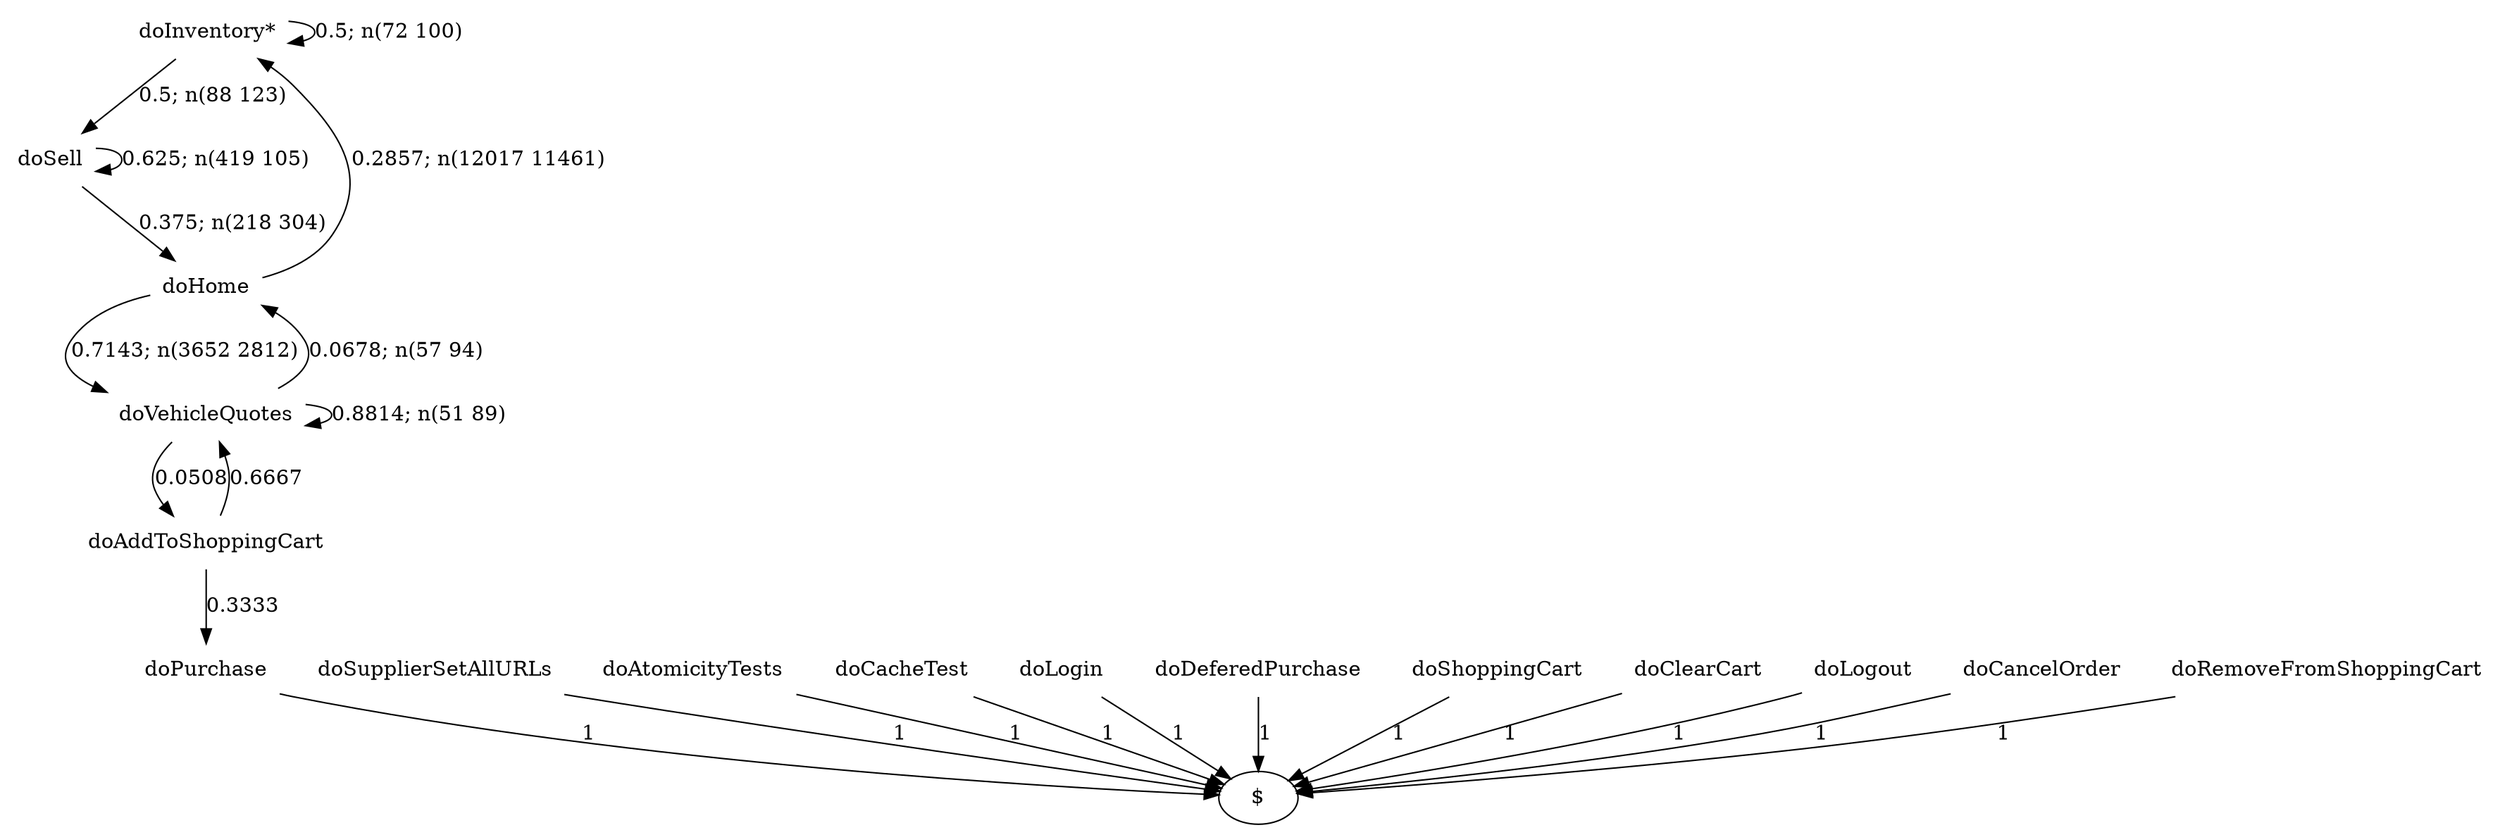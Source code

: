 digraph G {"doInventory*" [label="doInventory*",shape=none];"doSupplierSetAllURLs" [label="doSupplierSetAllURLs",shape=none];"doAtomicityTests" [label="doAtomicityTests",shape=none];"doCacheTest" [label="doCacheTest",shape=none];"doLogin" [label="doLogin",shape=none];"doVehicleQuotes" [label="doVehicleQuotes",shape=none];"doAddToShoppingCart" [label="doAddToShoppingCart",shape=none];"doDeferedPurchase" [label="doDeferedPurchase",shape=none];"doHome" [label="doHome",shape=none];"doShoppingCart" [label="doShoppingCart",shape=none];"doClearCart" [label="doClearCart",shape=none];"doPurchase" [label="doPurchase",shape=none];"doSell" [label="doSell",shape=none];"doLogout" [label="doLogout",shape=none];"doCancelOrder" [label="doCancelOrder",shape=none];"doRemoveFromShoppingCart" [label="doRemoveFromShoppingCart",shape=none];"doInventory*"->"doInventory*" [style=solid,label="0.5; n(72 100)"];"doInventory*"->"doSell" [style=solid,label="0.5; n(88 123)"];"doSupplierSetAllURLs"->"$" [style=solid,label="1"];"doAtomicityTests"->"$" [style=solid,label="1"];"doCacheTest"->"$" [style=solid,label="1"];"doLogin"->"$" [style=solid,label="1"];"doVehicleQuotes"->"doVehicleQuotes" [style=solid,label="0.8814; n(51 89)"];"doVehicleQuotes"->"doAddToShoppingCart" [style=solid,label="0.0508"];"doVehicleQuotes"->"doHome" [style=solid,label="0.0678; n(57 94)"];"doAddToShoppingCart"->"doVehicleQuotes" [style=solid,label="0.6667"];"doAddToShoppingCart"->"doPurchase" [style=solid,label="0.3333"];"doDeferedPurchase"->"$" [style=solid,label="1"];"doHome"->"doInventory*" [style=solid,label="0.2857; n(12017 11461)"];"doHome"->"doVehicleQuotes" [style=solid,label="0.7143; n(3652 2812)"];"doShoppingCart"->"$" [style=solid,label="1"];"doClearCart"->"$" [style=solid,label="1"];"doPurchase"->"$" [style=solid,label="1"];"doSell"->"doHome" [style=solid,label="0.375; n(218 304)"];"doSell"->"doSell" [style=solid,label="0.625; n(419 105)"];"doLogout"->"$" [style=solid,label="1"];"doCancelOrder"->"$" [style=solid,label="1"];"doRemoveFromShoppingCart"->"$" [style=solid,label="1"];}